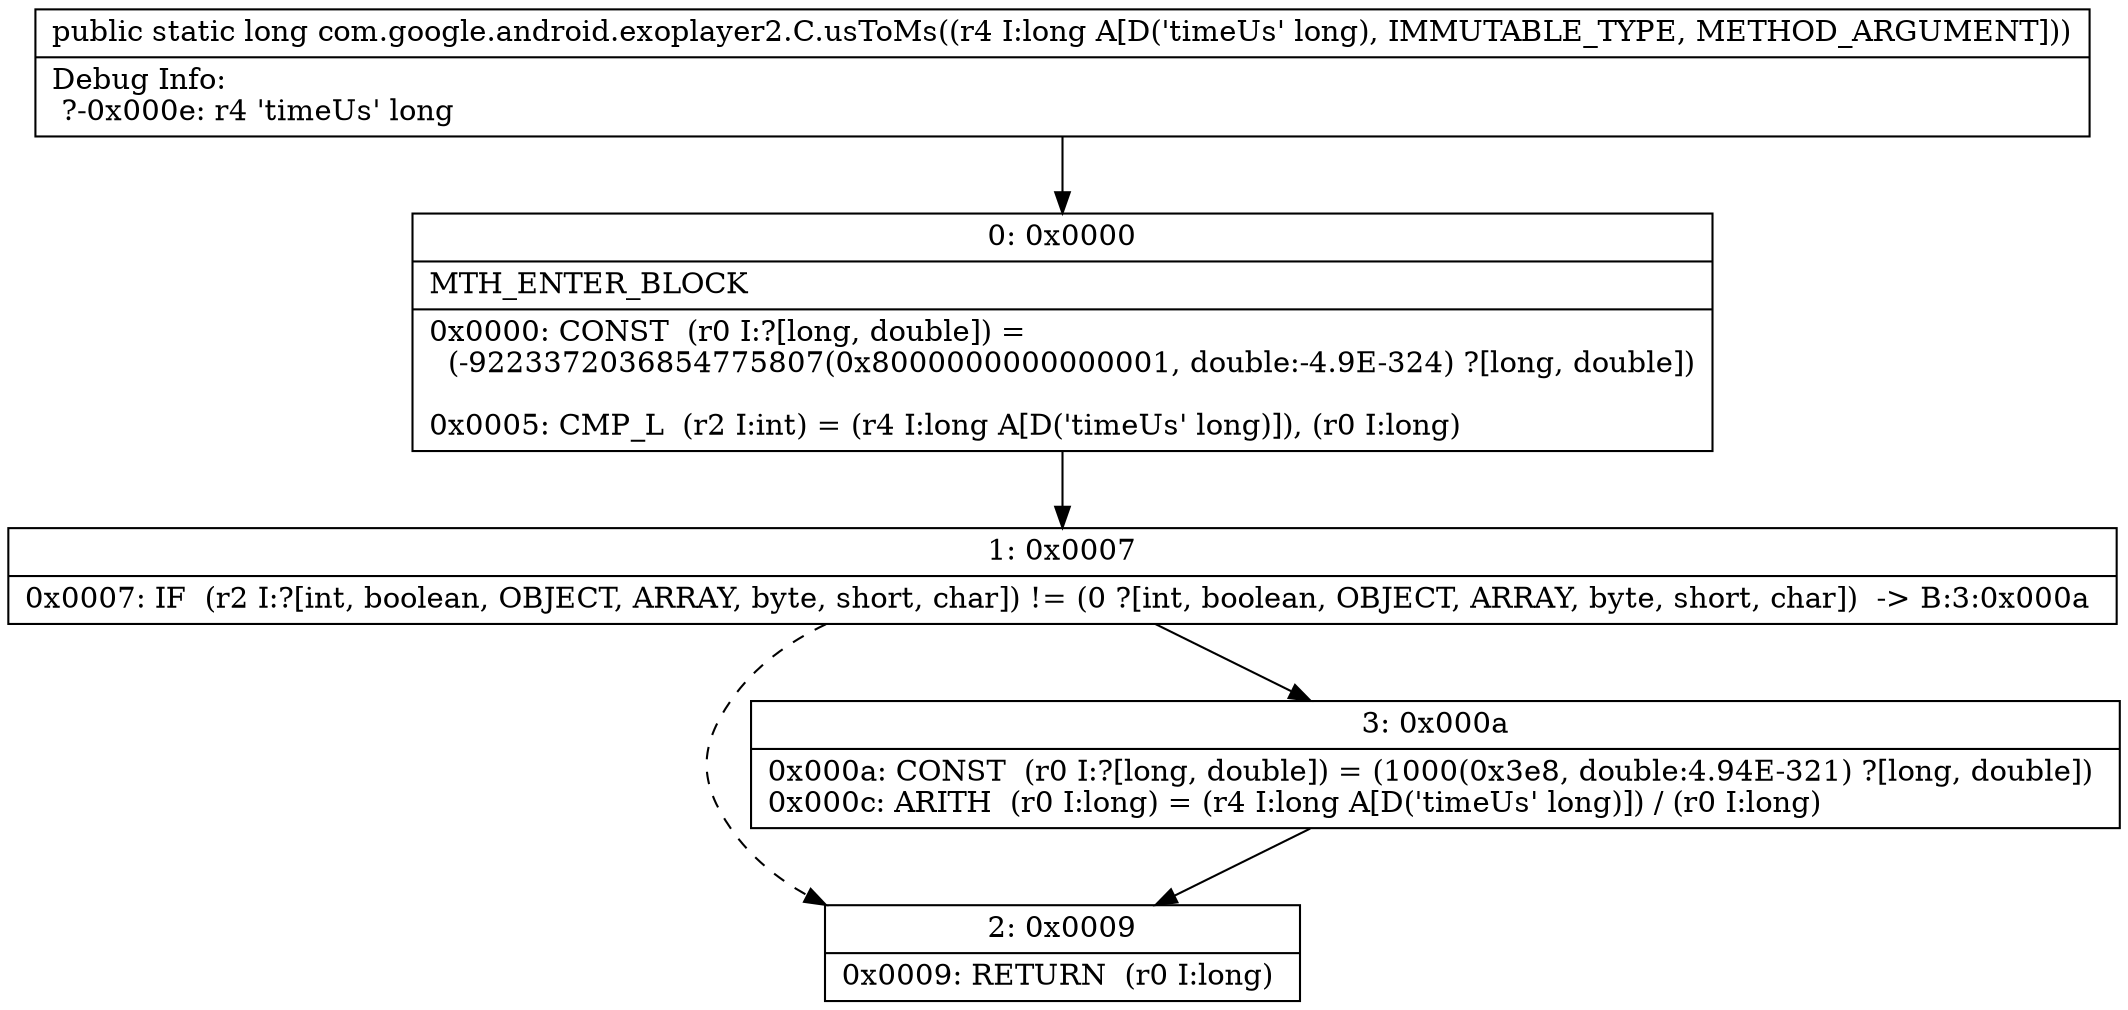 digraph "CFG forcom.google.android.exoplayer2.C.usToMs(J)J" {
Node_0 [shape=record,label="{0\:\ 0x0000|MTH_ENTER_BLOCK\l|0x0000: CONST  (r0 I:?[long, double]) = \l  (\-9223372036854775807(0x8000000000000001, double:\-4.9E\-324) ?[long, double])\l \l0x0005: CMP_L  (r2 I:int) = (r4 I:long A[D('timeUs' long)]), (r0 I:long) \l}"];
Node_1 [shape=record,label="{1\:\ 0x0007|0x0007: IF  (r2 I:?[int, boolean, OBJECT, ARRAY, byte, short, char]) != (0 ?[int, boolean, OBJECT, ARRAY, byte, short, char])  \-\> B:3:0x000a \l}"];
Node_2 [shape=record,label="{2\:\ 0x0009|0x0009: RETURN  (r0 I:long) \l}"];
Node_3 [shape=record,label="{3\:\ 0x000a|0x000a: CONST  (r0 I:?[long, double]) = (1000(0x3e8, double:4.94E\-321) ?[long, double]) \l0x000c: ARITH  (r0 I:long) = (r4 I:long A[D('timeUs' long)]) \/ (r0 I:long) \l}"];
MethodNode[shape=record,label="{public static long com.google.android.exoplayer2.C.usToMs((r4 I:long A[D('timeUs' long), IMMUTABLE_TYPE, METHOD_ARGUMENT]))  | Debug Info:\l  ?\-0x000e: r4 'timeUs' long\l}"];
MethodNode -> Node_0;
Node_0 -> Node_1;
Node_1 -> Node_2[style=dashed];
Node_1 -> Node_3;
Node_3 -> Node_2;
}

